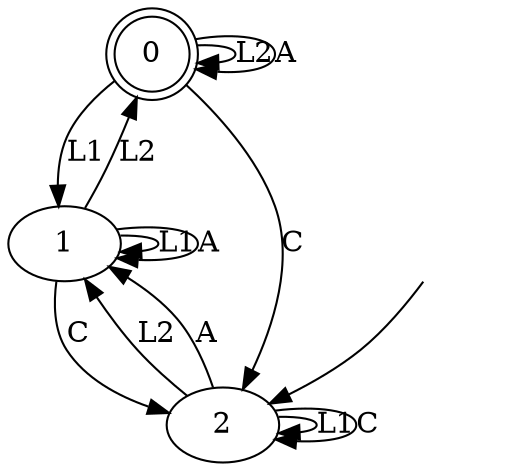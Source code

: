 digraph magento {
0 [label=0, shape=doublecircle];
1 [label=1];
2 [label=2];
0 -> 1  [label=L1];
0 -> 0  [label=L2];
0 -> 0  [label=A];
0 -> 2  [label=C];
1 -> 1  [label=L1];
1 -> 0  [label=L2];
1 -> 1  [label=A];
1 -> 2  [label=C];
2 -> 2  [label=L1];
2 -> 1  [label=L2];
2 -> 1  [label=A];
2 -> 2  [label=C];
__start0 [label="", shape=none];
__start0 -> 2  [label=""];
}
